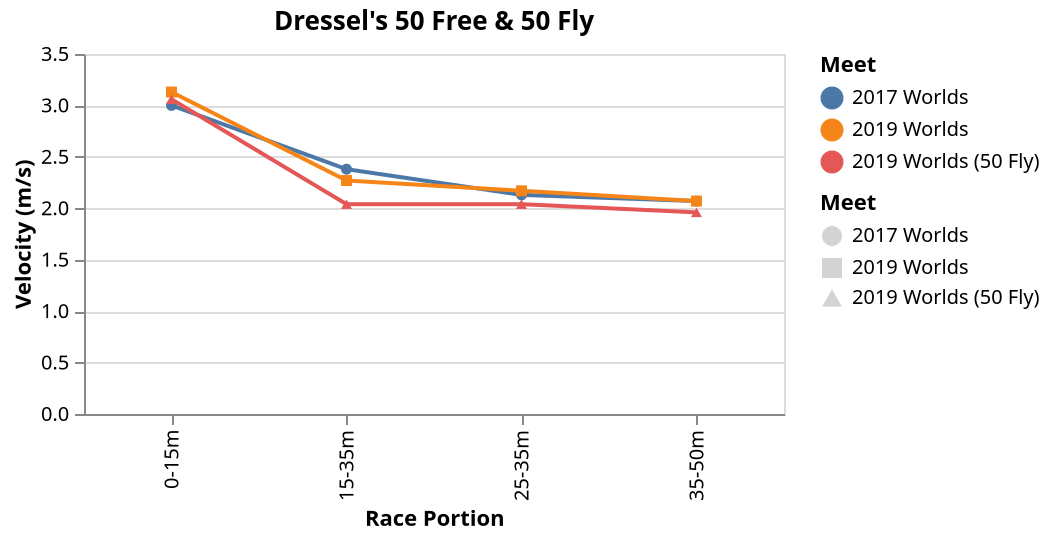 {
  "$schema": "https://vega.github.io/schema/vega/v5.json",
  "autosize": "pad",
  "padding": 5,
  "width": 350,
  "height": 180,
  "title": {"text": "Dressel's 50 Free & 50 Fly", "frame": "group"},
  "style": "cell",
  "data": [
    {"name": "selector011_store"},
    {"name": "selector012_store"},
    {
      "name": "data-194d0f7629c92de0936b81da9d26f618",
      "values": [
        {"Race Portion": "0-15m", "Meet": "2017 Worlds", "Velocity (m/s)": 3},
        {
          "Race Portion": "15-35m",
          "Meet": "2017 Worlds",
          "Velocity (m/s)": 2.38
        },
        {
          "Race Portion": "25-35m",
          "Meet": "2017 Worlds",
          "Velocity (m/s)": 2.13
        },
        {
          "Race Portion": "35-50m",
          "Meet": "2017 Worlds",
          "Velocity (m/s)": 2.07
        },
        {
          "Race Portion": "0-15m",
          "Meet": "2019 Worlds",
          "Velocity (m/s)": 3.13
        },
        {
          "Race Portion": "15-35m",
          "Meet": "2019 Worlds",
          "Velocity (m/s)": 2.27
        },
        {
          "Race Portion": "25-35m",
          "Meet": "2019 Worlds",
          "Velocity (m/s)": 2.17
        },
        {
          "Race Portion": "35-50m",
          "Meet": "2019 Worlds",
          "Velocity (m/s)": 2.07
        },
        {
          "Race Portion": "0-15m",
          "Meet": "2019 Worlds (50 Fly)",
          "Velocity (m/s)": 3.06
        },
        {
          "Race Portion": "15-35m",
          "Meet": "2019 Worlds (50 Fly)",
          "Velocity (m/s)": 2.04
        },
        {
          "Race Portion": "25-35m",
          "Meet": "2019 Worlds (50 Fly)",
          "Velocity (m/s)": 2.04
        },
        {
          "Race Portion": "35-50m",
          "Meet": "2019 Worlds (50 Fly)",
          "Velocity (m/s)": 1.96
        }
      ]
    },
    {
      "name": "data_1",
      "source": "data-194d0f7629c92de0936b81da9d26f618",
      "transform": [
        {
          "type": "filter",
          "expr": "datum[\"Velocity (m/s)\"] !== null && !isNaN(datum[\"Velocity (m/s)\"])"
        }
      ]
    }
  ],
  "signals": [
    {
      "name": "unit",
      "value": {},
      "on": [
        {"events": "mousemove", "update": "isTuple(group()) ? group() : unit"}
      ]
    },
    {
      "name": "selector011",
      "update": "vlSelectionResolve(\"selector011_store\")"
    },
    {
      "name": "selector012",
      "update": "{\"Velocity (m/s)\": selector012_Velocity__m_s_}"
    },
    {"name": "selector012_Velocity__m_s_"},
    {
      "name": "selector011_tuple",
      "on": [
        {
          "events": [{"source": "scope", "type": "mouseover"}],
          "update": "datum && item().mark.marktype !== 'group' ? {unit: \"layer_0\", fields: selector011_tuple_fields, values: [(item().isVoronoi ? datum.datum : datum)[\"Meet\"]]} : null",
          "force": true
        },
        {"events": [{"source": "scope", "type": "dblclick"}], "update": "null"}
      ]
    },
    {
      "name": "selector011_tuple_fields",
      "value": [{"type": "E", "field": "Meet"}]
    },
    {
      "name": "selector011_modify",
      "update": "modify(\"selector011_store\", selector011_tuple, true)"
    },
    {
      "name": "selector012_Race_Portion",
      "on": [
        {
          "events": {"signal": "selector012_translate_delta"},
          "update": "panLinear(selector012_translate_anchor.extent_x, -selector012_translate_delta.x / width)"
        },
        {
          "events": {"signal": "selector012_zoom_delta"},
          "update": "zoomLinear(domain(\"x\"), selector012_zoom_anchor.x, selector012_zoom_delta)"
        },
        {"events": [{"source": "scope", "type": "dblclick"}], "update": "null"}
      ]
    },
    {
      "name": "selector012_Velocity__m_s_",
      "on": [
        {
          "events": {"signal": "selector012_translate_delta"},
          "update": "panLinear(selector012_translate_anchor.extent_y, selector012_translate_delta.y / height)"
        },
        {
          "events": {"signal": "selector012_zoom_delta"},
          "update": "zoomLinear(domain(\"y\"), selector012_zoom_anchor.y, selector012_zoom_delta)"
        },
        {"events": [{"source": "scope", "type": "dblclick"}], "update": "null"}
      ],
      "push": "outer"
    },
    {
      "name": "selector012_tuple",
      "on": [
        {
          "events": [
            {"signal": "selector012_Race_Portion || selector012_Velocity__m_s_"}
          ],
          "update": "selector012_Race_Portion && selector012_Velocity__m_s_ ? {unit: \"layer_0\", fields: selector012_tuple_fields, values: [selector012_Race_Portion,selector012_Velocity__m_s_]} : null"
        }
      ]
    },
    {
      "name": "selector012_tuple_fields",
      "value": [
        {"field": "Race Portion", "channel": "x", "type": "E"},
        {"field": "Velocity (m/s)", "channel": "y", "type": "R"}
      ]
    },
    {
      "name": "selector012_translate_anchor",
      "value": {},
      "on": [
        {
          "events": [{"source": "scope", "type": "mousedown"}],
          "update": "{x: x(unit), y: y(unit), extent_x: domain(\"x\"), extent_y: domain(\"y\")}"
        }
      ]
    },
    {
      "name": "selector012_translate_delta",
      "value": {},
      "on": [
        {
          "events": [
            {
              "source": "window",
              "type": "mousemove",
              "consume": true,
              "between": [
                {"source": "scope", "type": "mousedown"},
                {"source": "window", "type": "mouseup"}
              ]
            }
          ],
          "update": "{x: selector012_translate_anchor.x - x(unit), y: selector012_translate_anchor.y - y(unit)}"
        }
      ]
    },
    {
      "name": "selector012_zoom_anchor",
      "on": [
        {
          "events": [{"source": "scope", "type": "wheel", "consume": true}],
          "update": "{x: invert(\"x\", x(unit)), y: invert(\"y\", y(unit))}"
        }
      ]
    },
    {
      "name": "selector012_zoom_delta",
      "on": [
        {
          "events": [{"source": "scope", "type": "wheel", "consume": true}],
          "force": true,
          "update": "pow(1.001, event.deltaY * pow(16, event.deltaMode))"
        }
      ]
    },
    {
      "name": "selector012_modify",
      "update": "modify(\"selector012_store\", selector012_tuple, true)"
    }
  ],
  "marks": [
    {
      "name": "layer_0_pathgroup",
      "type": "group",
      "from": {
        "facet": {
          "name": "faceted_path_layer_0_main",
          "data": "data-194d0f7629c92de0936b81da9d26f618",
          "groupby": ["Meet"]
        }
      },
      "encode": {
        "update": {
          "width": {"field": {"group": "width"}},
          "height": {"field": {"group": "height"}}
        }
      },
      "marks": [
        {
          "name": "layer_0_marks",
          "type": "line",
          "clip": true,
          "style": ["line"],
          "sort": {"field": "datum[\"Race Portion\"]", "order": "descending"},
          "from": {"data": "faceted_path_layer_0_main"},
          "encode": {
            "update": {
              "stroke": [
                {
                  "test": "!(length(data(\"selector011_store\"))) || (vlSelectionTest(\"selector011_store\", datum))",
                  "scale": "color",
                  "field": "Meet"
                },
                {"value": "lightgray"}
              ],
              "opacity": [
                {
                  "test": "!(length(data(\"selector011_store\"))) || (vlSelectionTest(\"selector011_store\", datum))",
                  "value": 1
                },
                {"value": 0.6}
              ],
              "tooltip": {
                "signal": "{\"Meet\": ''+datum[\"Meet\"], \"Velocity (m/s)\": format(datum[\"Velocity (m/s)\"], \"\")}"
              },
              "x": {"scale": "x", "field": "Race Portion"},
              "y": {"scale": "y", "field": "Velocity (m/s)"},
              "defined": {
                "signal": "datum[\"Velocity (m/s)\"] !== null && !isNaN(datum[\"Velocity (m/s)\"])"
              }
            }
          }
        }
      ]
    },
    {
      "name": "layer_1_marks",
      "type": "symbol",
      "clip": true,
      "style": ["point"],
      "from": {"data": "data_1"},
      "encode": {
        "update": {
          "opacity": [
            {
              "test": "!(length(data(\"selector011_store\"))) || (vlSelectionTest(\"selector011_store\", datum))",
              "value": 1
            },
            {"value": 0.6}
          ],
          "fill": [
            {
              "test": "!(length(data(\"selector011_store\"))) || (vlSelectionTest(\"selector011_store\", datum))",
              "scale": "color",
              "field": "Meet"
            },
            {"value": "lightgray"}
          ],
          "tooltip": {
            "signal": "{\"Meet\": ''+datum[\"Meet\"], \"Velocity (m/s)\": format(datum[\"Velocity (m/s)\"], \"\")}"
          },
          "x": {"scale": "x", "field": "Race Portion"},
          "y": {"scale": "y", "field": "Velocity (m/s)"},
          "shape": {"scale": "shape", "field": "Meet"}
        }
      }
    }
  ],
  "scales": [
    {
      "name": "x",
      "type": "point",
      "domain": {
        "fields": [
          {
            "data": "data-194d0f7629c92de0936b81da9d26f618",
            "field": "Race Portion"
          },
          {"data": "data_1", "field": "Race Portion"}
        ],
        "sort": true
      },
      "range": [0, {"signal": "width"}],
      "padding": 0.5
    },
    {
      "name": "y",
      "type": "linear",
      "domain": {
        "fields": [
          {
            "data": "data-194d0f7629c92de0936b81da9d26f618",
            "field": "Velocity (m/s)"
          },
          {"data": "data_1", "field": "Velocity (m/s)"}
        ]
      },
      "domainRaw": {"signal": "selector012[\"Velocity (m/s)\"]"},
      "range": [{"signal": "height"}, 0],
      "nice": true,
      "zero": true
    },
    {
      "name": "color",
      "type": "ordinal",
      "domain": {
        "fields": [
          {"data": "data-194d0f7629c92de0936b81da9d26f618", "field": "Meet"},
          {"data": "data_1", "field": "Meet"}
        ],
        "sort": true
      },
      "range": "category"
    },
    {
      "name": "shape",
      "type": "ordinal",
      "domain": {"data": "data_1", "field": "Meet", "sort": true},
      "range": "symbol"
    }
  ],
  "axes": [
    {
      "scale": "x",
      "orient": "bottom",
      "grid": false,
      "title": "Race Portion",
      "labelAlign": "right",
      "labelAngle": 270,
      "labelBaseline": "middle",
      "labelOverlap": true,
      "zindex": 1
    },
    {
      "scale": "y",
      "orient": "left",
      "grid": false,
      "title": "Velocity (m/s)",
      "labelOverlap": true,
      "tickCount": {"signal": "ceil(height/40)"},
      "zindex": 1
    },
    {
      "scale": "y",
      "orient": "left",
      "gridScale": "x",
      "grid": true,
      "tickCount": {"signal": "ceil(height/40)"},
      "domain": false,
      "labels": false,
      "maxExtent": 0,
      "minExtent": 0,
      "ticks": false,
      "zindex": 0
    }
  ],
  "legends": [
    {
      "stroke": "color",
      "gradientLength": {"signal": "clamp(height, 64, 200)"},
      "symbolType": "circle",
      "title": "Meet",
      "encode": {"symbols": {"update": {"opacity": {"value": 1}}}},
      "fill": "color"
    },
    {
      "shape": "shape",
      "gradientLength": {"signal": "clamp(height, 64, 200)"},
      "symbolType": "circle",
      "title": "Meet",
      "encode": {
        "symbols": {
          "update": {
            "fill": {"value": "lightgray"},
            "opacity": {"value": 1},
            "stroke": {"value": "transparent"}
          }
        }
      }
    }
  ]
}